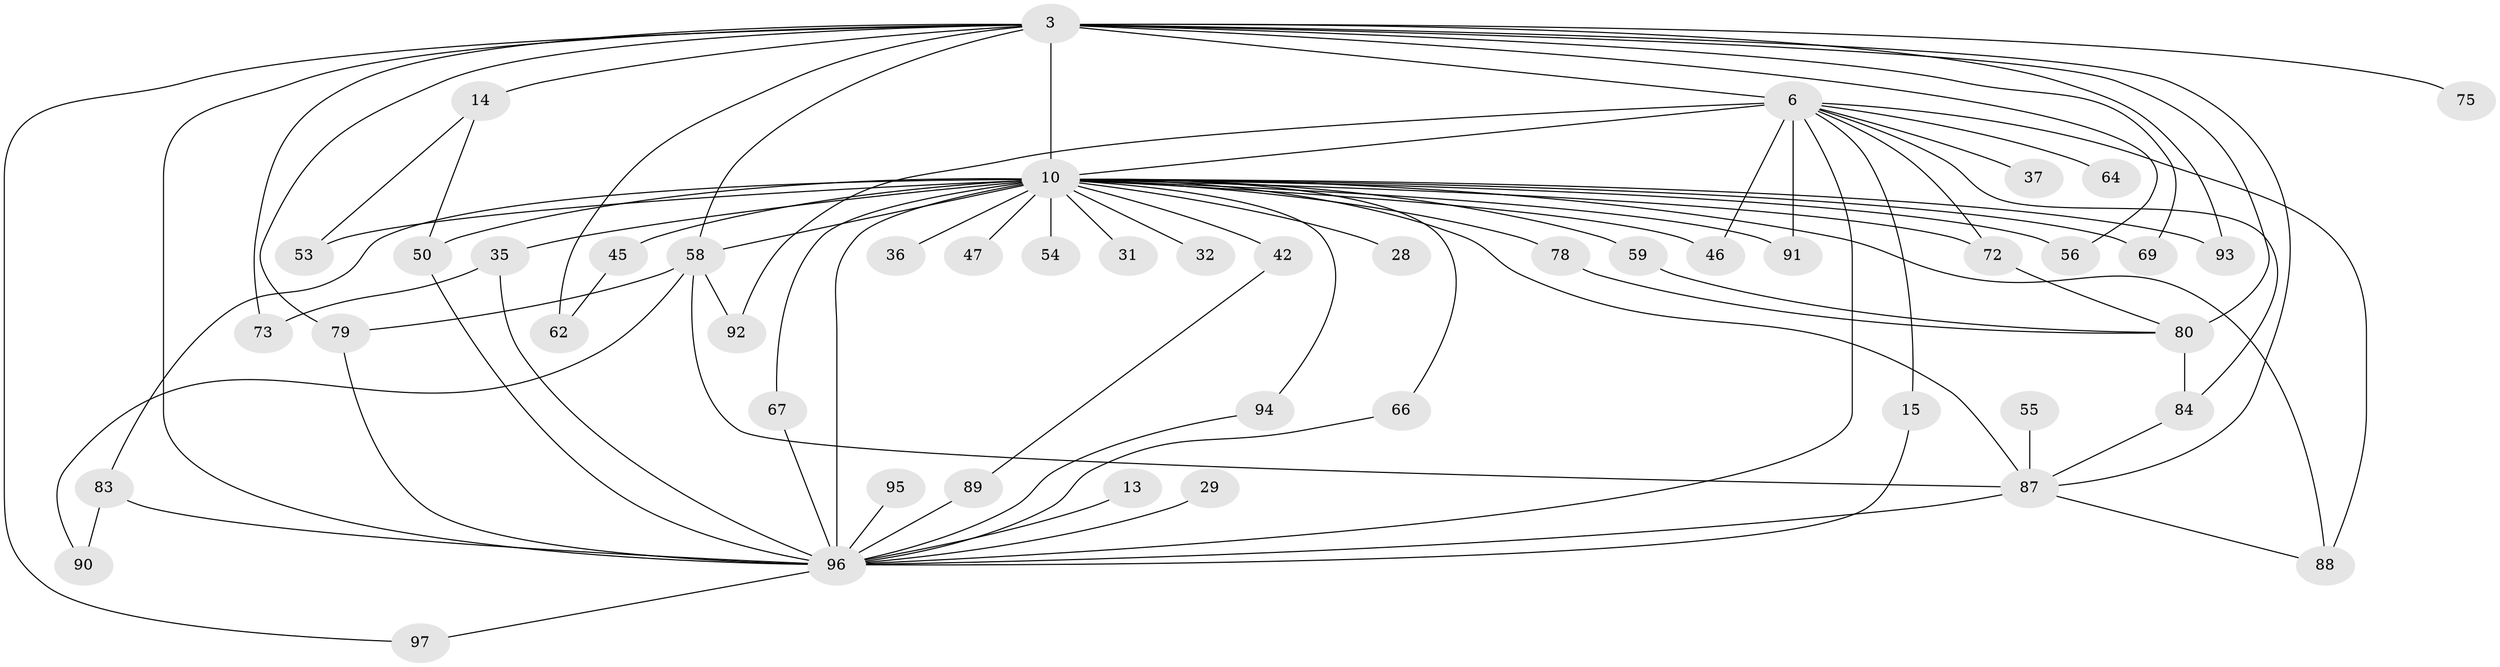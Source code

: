 // original degree distribution, {25: 0.010309278350515464, 17: 0.020618556701030927, 21: 0.020618556701030927, 18: 0.010309278350515464, 16: 0.010309278350515464, 15: 0.010309278350515464, 20: 0.010309278350515464, 29: 0.010309278350515464, 5: 0.05154639175257732, 2: 0.5567010309278351, 4: 0.09278350515463918, 3: 0.16494845360824742, 9: 0.010309278350515464, 6: 0.010309278350515464, 7: 0.010309278350515464}
// Generated by graph-tools (version 1.1) at 2025/43/03/09/25 04:43:23]
// undirected, 48 vertices, 84 edges
graph export_dot {
graph [start="1"]
  node [color=gray90,style=filled];
  3 [super="+1"];
  6 [super="+2"];
  10 [super="+8+7"];
  13;
  14;
  15;
  28;
  29;
  31;
  32;
  35 [super="+30"];
  36;
  37;
  42;
  45 [super="+20"];
  46;
  47;
  50 [super="+26"];
  53;
  54;
  55;
  56;
  58 [super="+33+43+51"];
  59;
  62;
  64;
  66;
  67;
  69;
  72 [super="+41"];
  73;
  75 [super="+61"];
  78;
  79 [super="+27+65+60"];
  80 [super="+70+68"];
  83 [super="+82+18"];
  84 [super="+76"];
  87 [super="+40"];
  88 [super="+12+34+49+74"];
  89;
  90;
  91 [super="+63"];
  92;
  93 [super="+52"];
  94;
  95;
  96 [super="+77+81+23+9+86"];
  97;
  3 -- 6 [weight=4];
  3 -- 10 [weight=8];
  3 -- 14 [weight=2];
  3 -- 56;
  3 -- 62;
  3 -- 69;
  3 -- 73;
  3 -- 75 [weight=3];
  3 -- 87 [weight=2];
  3 -- 97;
  3 -- 93;
  3 -- 79 [weight=6];
  3 -- 80 [weight=4];
  3 -- 58 [weight=2];
  3 -- 96 [weight=6];
  6 -- 10 [weight=8];
  6 -- 15;
  6 -- 64 [weight=2];
  6 -- 84;
  6 -- 91 [weight=2];
  6 -- 92;
  6 -- 88;
  6 -- 96 [weight=7];
  6 -- 37;
  6 -- 46;
  6 -- 72;
  10 -- 28 [weight=2];
  10 -- 31 [weight=2];
  10 -- 32 [weight=2];
  10 -- 36 [weight=2];
  10 -- 42 [weight=2];
  10 -- 46;
  10 -- 47 [weight=2];
  10 -- 53;
  10 -- 54 [weight=2];
  10 -- 56;
  10 -- 72 [weight=2];
  10 -- 91;
  10 -- 35;
  10 -- 67;
  10 -- 45 [weight=3];
  10 -- 88 [weight=2];
  10 -- 50;
  10 -- 83;
  10 -- 58 [weight=3];
  10 -- 96 [weight=12];
  10 -- 66;
  10 -- 69;
  10 -- 78;
  10 -- 93 [weight=2];
  10 -- 94;
  10 -- 59;
  10 -- 87;
  13 -- 96 [weight=2];
  14 -- 50;
  14 -- 53;
  15 -- 96;
  29 -- 96 [weight=2];
  35 -- 73;
  35 -- 96 [weight=2];
  42 -- 89;
  45 -- 62;
  50 -- 96;
  55 -- 87 [weight=2];
  58 -- 79;
  58 -- 90;
  58 -- 92;
  58 -- 87;
  59 -- 80;
  66 -- 96;
  67 -- 96;
  72 -- 80;
  78 -- 80;
  79 -- 96;
  80 -- 84;
  83 -- 90;
  83 -- 96 [weight=3];
  84 -- 87;
  87 -- 96 [weight=4];
  87 -- 88 [weight=2];
  89 -- 96;
  94 -- 96;
  95 -- 96 [weight=2];
  96 -- 97;
}

